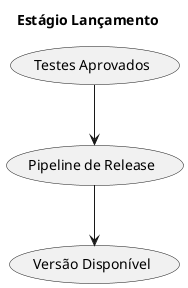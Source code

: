 @startuml
title Estágio Lançamento
(Testes Aprovados) --> (Pipeline de Release)
(Pipeline de Release) --> (Versão Disponível)
@enduml
